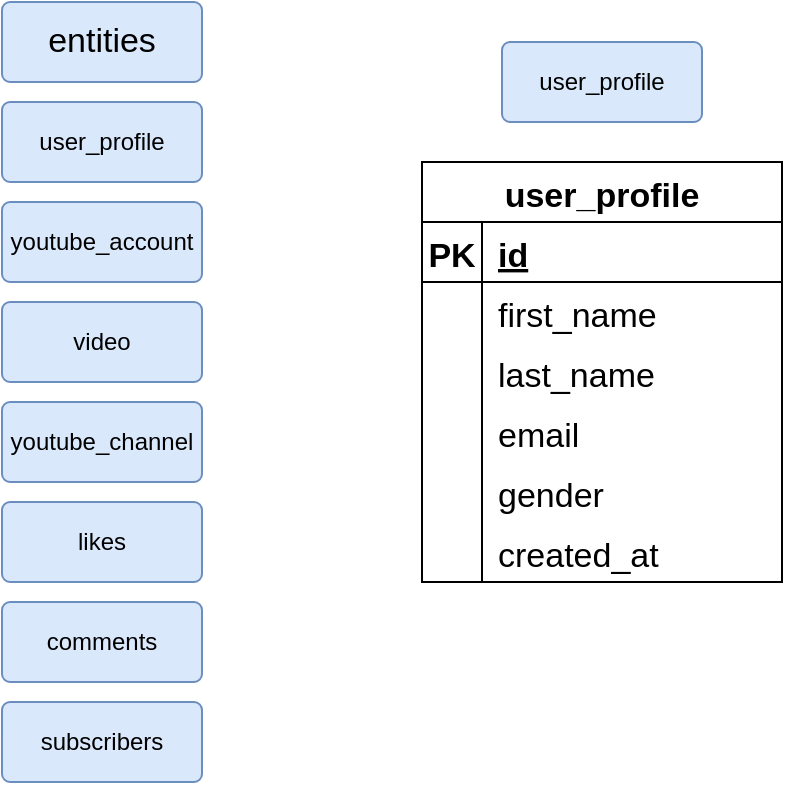 <mxfile>
    <diagram id="N4yrC5C6UAAixwT_j3Ef" name="Page-1">
        <mxGraphModel dx="359" dy="436" grid="1" gridSize="10" guides="1" tooltips="1" connect="1" arrows="1" fold="1" page="1" pageScale="1" pageWidth="850" pageHeight="1100" math="0" shadow="0">
            <root>
                <mxCell id="0"/>
                <mxCell id="1" parent="0"/>
                <mxCell id="G8YayUHg4cs_ohLcvGra-9" value="user_profile" style="rounded=1;arcSize=10;whiteSpace=wrap;html=1;align=center;fillColor=#dae8fc;strokeColor=#6c8ebf;fontColor=#000000;" parent="1" vertex="1">
                    <mxGeometry x="40" y="70" width="100" height="40" as="geometry"/>
                </mxCell>
                <mxCell id="G8YayUHg4cs_ohLcvGra-10" value="youtube_account" style="rounded=1;arcSize=10;whiteSpace=wrap;html=1;align=center;fillColor=#dae8fc;strokeColor=#6c8ebf;fontColor=#000000;" parent="1" vertex="1">
                    <mxGeometry x="40" y="120" width="100" height="40" as="geometry"/>
                </mxCell>
                <mxCell id="G8YayUHg4cs_ohLcvGra-11" value="video" style="rounded=1;arcSize=10;whiteSpace=wrap;html=1;align=center;fillColor=#dae8fc;strokeColor=#6c8ebf;fontColor=#000000;" parent="1" vertex="1">
                    <mxGeometry x="40" y="170" width="100" height="40" as="geometry"/>
                </mxCell>
                <mxCell id="G8YayUHg4cs_ohLcvGra-12" value="youtube_channel" style="rounded=1;arcSize=10;whiteSpace=wrap;html=1;align=center;fillColor=#dae8fc;strokeColor=#6c8ebf;fontColor=#000000;" parent="1" vertex="1">
                    <mxGeometry x="40" y="220" width="100" height="40" as="geometry"/>
                </mxCell>
                <mxCell id="G8YayUHg4cs_ohLcvGra-13" value="likes" style="rounded=1;arcSize=10;whiteSpace=wrap;html=1;align=center;fillColor=#dae8fc;strokeColor=#6c8ebf;fontColor=#000000;" parent="1" vertex="1">
                    <mxGeometry x="40" y="270" width="100" height="40" as="geometry"/>
                </mxCell>
                <mxCell id="G8YayUHg4cs_ohLcvGra-14" value="comments" style="rounded=1;arcSize=10;whiteSpace=wrap;html=1;align=center;fillColor=#dae8fc;strokeColor=#6c8ebf;fontColor=#000000;" parent="1" vertex="1">
                    <mxGeometry x="40" y="320" width="100" height="40" as="geometry"/>
                </mxCell>
                <mxCell id="G8YayUHg4cs_ohLcvGra-15" value="subscribers" style="rounded=1;arcSize=10;whiteSpace=wrap;html=1;align=center;fillColor=#dae8fc;strokeColor=#6c8ebf;fontColor=#000000;" parent="1" vertex="1">
                    <mxGeometry x="40" y="370" width="100" height="40" as="geometry"/>
                </mxCell>
                <mxCell id="G8YayUHg4cs_ohLcvGra-16" value="entities" style="rounded=1;arcSize=10;whiteSpace=wrap;html=1;align=center;fillColor=#dae8fc;strokeColor=#6c8ebf;fontSize=17;fontColor=#000000;" parent="1" vertex="1">
                    <mxGeometry x="40" y="20" width="100" height="40" as="geometry"/>
                </mxCell>
                <mxCell id="G8YayUHg4cs_ohLcvGra-17" value="user_profile" style="shape=table;startSize=30;container=1;collapsible=1;childLayout=tableLayout;fixedRows=1;rowLines=0;fontStyle=1;align=center;resizeLast=1;fontSize=17;" parent="1" vertex="1">
                    <mxGeometry x="250" y="100" width="180" height="210" as="geometry"/>
                </mxCell>
                <mxCell id="G8YayUHg4cs_ohLcvGra-18" value="" style="shape=tableRow;horizontal=0;startSize=0;swimlaneHead=0;swimlaneBody=0;fillColor=none;collapsible=0;dropTarget=0;points=[[0,0.5],[1,0.5]];portConstraint=eastwest;top=0;left=0;right=0;bottom=1;fontSize=17;" parent="G8YayUHg4cs_ohLcvGra-17" vertex="1">
                    <mxGeometry y="30" width="180" height="30" as="geometry"/>
                </mxCell>
                <mxCell id="G8YayUHg4cs_ohLcvGra-19" value="PK" style="shape=partialRectangle;connectable=0;fillColor=none;top=0;left=0;bottom=0;right=0;fontStyle=1;overflow=hidden;fontSize=17;" parent="G8YayUHg4cs_ohLcvGra-18" vertex="1">
                    <mxGeometry width="30" height="30" as="geometry">
                        <mxRectangle width="30" height="30" as="alternateBounds"/>
                    </mxGeometry>
                </mxCell>
                <mxCell id="G8YayUHg4cs_ohLcvGra-20" value="id" style="shape=partialRectangle;connectable=0;fillColor=none;top=0;left=0;bottom=0;right=0;align=left;spacingLeft=6;fontStyle=5;overflow=hidden;fontSize=17;" parent="G8YayUHg4cs_ohLcvGra-18" vertex="1">
                    <mxGeometry x="30" width="150" height="30" as="geometry">
                        <mxRectangle width="150" height="30" as="alternateBounds"/>
                    </mxGeometry>
                </mxCell>
                <mxCell id="G8YayUHg4cs_ohLcvGra-21" value="" style="shape=tableRow;horizontal=0;startSize=0;swimlaneHead=0;swimlaneBody=0;fillColor=none;collapsible=0;dropTarget=0;points=[[0,0.5],[1,0.5]];portConstraint=eastwest;top=0;left=0;right=0;bottom=0;fontSize=17;" parent="G8YayUHg4cs_ohLcvGra-17" vertex="1">
                    <mxGeometry y="60" width="180" height="30" as="geometry"/>
                </mxCell>
                <mxCell id="G8YayUHg4cs_ohLcvGra-22" value="" style="shape=partialRectangle;connectable=0;fillColor=none;top=0;left=0;bottom=0;right=0;editable=1;overflow=hidden;fontSize=17;" parent="G8YayUHg4cs_ohLcvGra-21" vertex="1">
                    <mxGeometry width="30" height="30" as="geometry">
                        <mxRectangle width="30" height="30" as="alternateBounds"/>
                    </mxGeometry>
                </mxCell>
                <mxCell id="G8YayUHg4cs_ohLcvGra-23" value="first_name" style="shape=partialRectangle;connectable=0;fillColor=none;top=0;left=0;bottom=0;right=0;align=left;spacingLeft=6;overflow=hidden;fontSize=17;" parent="G8YayUHg4cs_ohLcvGra-21" vertex="1">
                    <mxGeometry x="30" width="150" height="30" as="geometry">
                        <mxRectangle width="150" height="30" as="alternateBounds"/>
                    </mxGeometry>
                </mxCell>
                <mxCell id="G8YayUHg4cs_ohLcvGra-24" value="" style="shape=tableRow;horizontal=0;startSize=0;swimlaneHead=0;swimlaneBody=0;fillColor=none;collapsible=0;dropTarget=0;points=[[0,0.5],[1,0.5]];portConstraint=eastwest;top=0;left=0;right=0;bottom=0;fontSize=17;" parent="G8YayUHg4cs_ohLcvGra-17" vertex="1">
                    <mxGeometry y="90" width="180" height="30" as="geometry"/>
                </mxCell>
                <mxCell id="G8YayUHg4cs_ohLcvGra-25" value="" style="shape=partialRectangle;connectable=0;fillColor=none;top=0;left=0;bottom=0;right=0;editable=1;overflow=hidden;fontSize=17;" parent="G8YayUHg4cs_ohLcvGra-24" vertex="1">
                    <mxGeometry width="30" height="30" as="geometry">
                        <mxRectangle width="30" height="30" as="alternateBounds"/>
                    </mxGeometry>
                </mxCell>
                <mxCell id="G8YayUHg4cs_ohLcvGra-26" value="last_name" style="shape=partialRectangle;connectable=0;fillColor=none;top=0;left=0;bottom=0;right=0;align=left;spacingLeft=6;overflow=hidden;fontSize=17;" parent="G8YayUHg4cs_ohLcvGra-24" vertex="1">
                    <mxGeometry x="30" width="150" height="30" as="geometry">
                        <mxRectangle width="150" height="30" as="alternateBounds"/>
                    </mxGeometry>
                </mxCell>
                <mxCell id="G8YayUHg4cs_ohLcvGra-27" value="" style="shape=tableRow;horizontal=0;startSize=0;swimlaneHead=0;swimlaneBody=0;fillColor=none;collapsible=0;dropTarget=0;points=[[0,0.5],[1,0.5]];portConstraint=eastwest;top=0;left=0;right=0;bottom=0;fontSize=17;" parent="G8YayUHg4cs_ohLcvGra-17" vertex="1">
                    <mxGeometry y="120" width="180" height="30" as="geometry"/>
                </mxCell>
                <mxCell id="G8YayUHg4cs_ohLcvGra-28" value="" style="shape=partialRectangle;connectable=0;fillColor=none;top=0;left=0;bottom=0;right=0;editable=1;overflow=hidden;fontSize=17;" parent="G8YayUHg4cs_ohLcvGra-27" vertex="1">
                    <mxGeometry width="30" height="30" as="geometry">
                        <mxRectangle width="30" height="30" as="alternateBounds"/>
                    </mxGeometry>
                </mxCell>
                <mxCell id="G8YayUHg4cs_ohLcvGra-29" value="email" style="shape=partialRectangle;connectable=0;fillColor=none;top=0;left=0;bottom=0;right=0;align=left;spacingLeft=6;overflow=hidden;fontSize=17;" parent="G8YayUHg4cs_ohLcvGra-27" vertex="1">
                    <mxGeometry x="30" width="150" height="30" as="geometry">
                        <mxRectangle width="150" height="30" as="alternateBounds"/>
                    </mxGeometry>
                </mxCell>
                <mxCell id="G8YayUHg4cs_ohLcvGra-31" style="shape=tableRow;horizontal=0;startSize=0;swimlaneHead=0;swimlaneBody=0;fillColor=none;collapsible=0;dropTarget=0;points=[[0,0.5],[1,0.5]];portConstraint=eastwest;top=0;left=0;right=0;bottom=0;fontSize=17;" parent="G8YayUHg4cs_ohLcvGra-17" vertex="1">
                    <mxGeometry y="150" width="180" height="30" as="geometry"/>
                </mxCell>
                <mxCell id="G8YayUHg4cs_ohLcvGra-32" style="shape=partialRectangle;connectable=0;fillColor=none;top=0;left=0;bottom=0;right=0;editable=1;overflow=hidden;fontSize=17;" parent="G8YayUHg4cs_ohLcvGra-31" vertex="1">
                    <mxGeometry width="30" height="30" as="geometry">
                        <mxRectangle width="30" height="30" as="alternateBounds"/>
                    </mxGeometry>
                </mxCell>
                <mxCell id="G8YayUHg4cs_ohLcvGra-33" value="gender" style="shape=partialRectangle;connectable=0;fillColor=none;top=0;left=0;bottom=0;right=0;align=left;spacingLeft=6;overflow=hidden;fontSize=17;" parent="G8YayUHg4cs_ohLcvGra-31" vertex="1">
                    <mxGeometry x="30" width="150" height="30" as="geometry">
                        <mxRectangle width="150" height="30" as="alternateBounds"/>
                    </mxGeometry>
                </mxCell>
                <mxCell id="G8YayUHg4cs_ohLcvGra-34" style="shape=tableRow;horizontal=0;startSize=0;swimlaneHead=0;swimlaneBody=0;fillColor=none;collapsible=0;dropTarget=0;points=[[0,0.5],[1,0.5]];portConstraint=eastwest;top=0;left=0;right=0;bottom=0;fontSize=17;" parent="G8YayUHg4cs_ohLcvGra-17" vertex="1">
                    <mxGeometry y="180" width="180" height="30" as="geometry"/>
                </mxCell>
                <mxCell id="G8YayUHg4cs_ohLcvGra-35" style="shape=partialRectangle;connectable=0;fillColor=none;top=0;left=0;bottom=0;right=0;editable=1;overflow=hidden;fontSize=17;" parent="G8YayUHg4cs_ohLcvGra-34" vertex="1">
                    <mxGeometry width="30" height="30" as="geometry">
                        <mxRectangle width="30" height="30" as="alternateBounds"/>
                    </mxGeometry>
                </mxCell>
                <mxCell id="G8YayUHg4cs_ohLcvGra-36" value="created_at" style="shape=partialRectangle;connectable=0;fillColor=none;top=0;left=0;bottom=0;right=0;align=left;spacingLeft=6;overflow=hidden;fontSize=17;" parent="G8YayUHg4cs_ohLcvGra-34" vertex="1">
                    <mxGeometry x="30" width="150" height="30" as="geometry">
                        <mxRectangle width="150" height="30" as="alternateBounds"/>
                    </mxGeometry>
                </mxCell>
                <mxCell id="G8YayUHg4cs_ohLcvGra-30" value="user_profile" style="rounded=1;arcSize=10;whiteSpace=wrap;html=1;align=center;fillColor=#dae8fc;strokeColor=#6c8ebf;" parent="1" vertex="1">
                    <mxGeometry x="290" y="40" width="100" height="40" as="geometry"/>
                </mxCell>
            </root>
        </mxGraphModel>
    </diagram>
</mxfile>